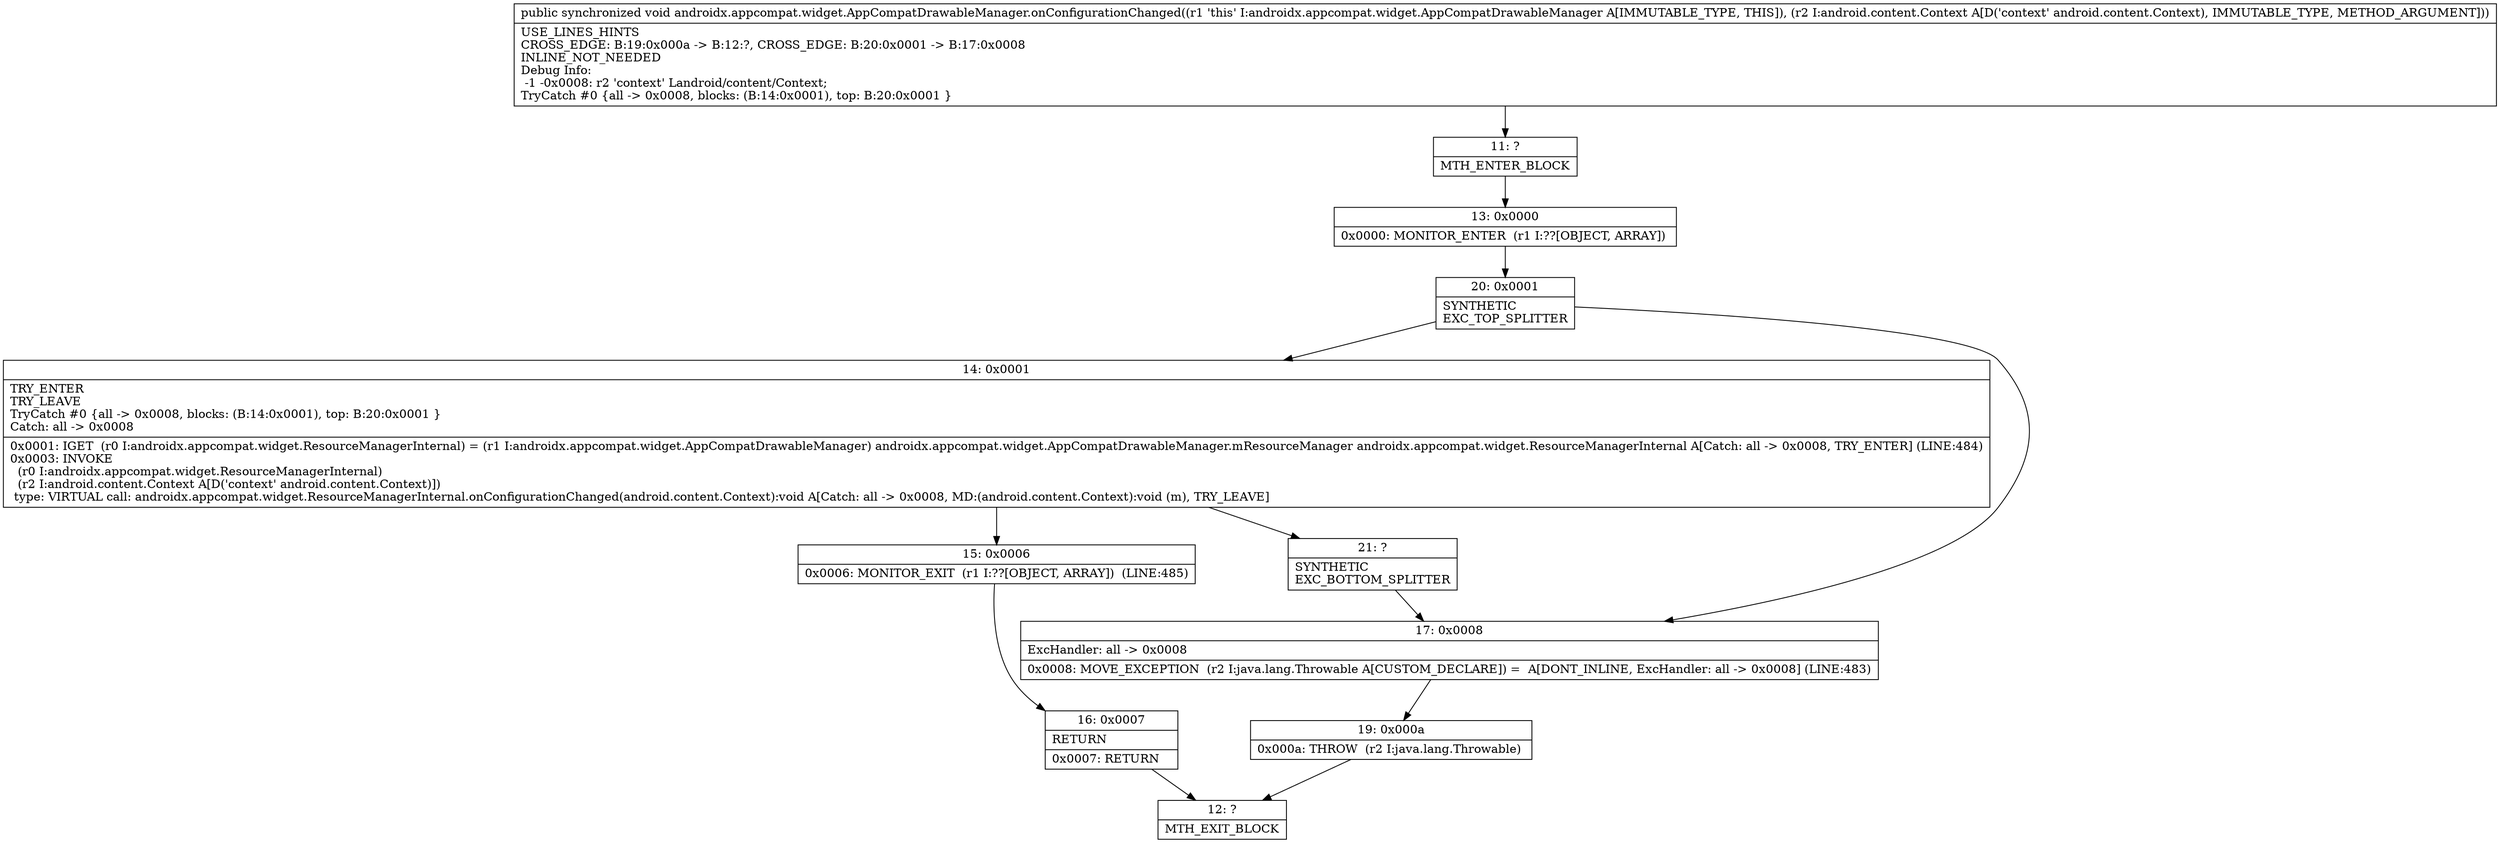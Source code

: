 digraph "CFG forandroidx.appcompat.widget.AppCompatDrawableManager.onConfigurationChanged(Landroid\/content\/Context;)V" {
Node_11 [shape=record,label="{11\:\ ?|MTH_ENTER_BLOCK\l}"];
Node_13 [shape=record,label="{13\:\ 0x0000|0x0000: MONITOR_ENTER  (r1 I:??[OBJECT, ARRAY]) \l}"];
Node_20 [shape=record,label="{20\:\ 0x0001|SYNTHETIC\lEXC_TOP_SPLITTER\l}"];
Node_14 [shape=record,label="{14\:\ 0x0001|TRY_ENTER\lTRY_LEAVE\lTryCatch #0 \{all \-\> 0x0008, blocks: (B:14:0x0001), top: B:20:0x0001 \}\lCatch: all \-\> 0x0008\l|0x0001: IGET  (r0 I:androidx.appcompat.widget.ResourceManagerInternal) = (r1 I:androidx.appcompat.widget.AppCompatDrawableManager) androidx.appcompat.widget.AppCompatDrawableManager.mResourceManager androidx.appcompat.widget.ResourceManagerInternal A[Catch: all \-\> 0x0008, TRY_ENTER] (LINE:484)\l0x0003: INVOKE  \l  (r0 I:androidx.appcompat.widget.ResourceManagerInternal)\l  (r2 I:android.content.Context A[D('context' android.content.Context)])\l type: VIRTUAL call: androidx.appcompat.widget.ResourceManagerInternal.onConfigurationChanged(android.content.Context):void A[Catch: all \-\> 0x0008, MD:(android.content.Context):void (m), TRY_LEAVE]\l}"];
Node_15 [shape=record,label="{15\:\ 0x0006|0x0006: MONITOR_EXIT  (r1 I:??[OBJECT, ARRAY])  (LINE:485)\l}"];
Node_16 [shape=record,label="{16\:\ 0x0007|RETURN\l|0x0007: RETURN   \l}"];
Node_12 [shape=record,label="{12\:\ ?|MTH_EXIT_BLOCK\l}"];
Node_21 [shape=record,label="{21\:\ ?|SYNTHETIC\lEXC_BOTTOM_SPLITTER\l}"];
Node_17 [shape=record,label="{17\:\ 0x0008|ExcHandler: all \-\> 0x0008\l|0x0008: MOVE_EXCEPTION  (r2 I:java.lang.Throwable A[CUSTOM_DECLARE]) =  A[DONT_INLINE, ExcHandler: all \-\> 0x0008] (LINE:483)\l}"];
Node_19 [shape=record,label="{19\:\ 0x000a|0x000a: THROW  (r2 I:java.lang.Throwable) \l}"];
MethodNode[shape=record,label="{public synchronized void androidx.appcompat.widget.AppCompatDrawableManager.onConfigurationChanged((r1 'this' I:androidx.appcompat.widget.AppCompatDrawableManager A[IMMUTABLE_TYPE, THIS]), (r2 I:android.content.Context A[D('context' android.content.Context), IMMUTABLE_TYPE, METHOD_ARGUMENT]))  | USE_LINES_HINTS\lCROSS_EDGE: B:19:0x000a \-\> B:12:?, CROSS_EDGE: B:20:0x0001 \-\> B:17:0x0008\lINLINE_NOT_NEEDED\lDebug Info:\l  \-1 \-0x0008: r2 'context' Landroid\/content\/Context;\lTryCatch #0 \{all \-\> 0x0008, blocks: (B:14:0x0001), top: B:20:0x0001 \}\l}"];
MethodNode -> Node_11;Node_11 -> Node_13;
Node_13 -> Node_20;
Node_20 -> Node_14;
Node_20 -> Node_17;
Node_14 -> Node_15;
Node_14 -> Node_21;
Node_15 -> Node_16;
Node_16 -> Node_12;
Node_21 -> Node_17;
Node_17 -> Node_19;
Node_19 -> Node_12;
}

